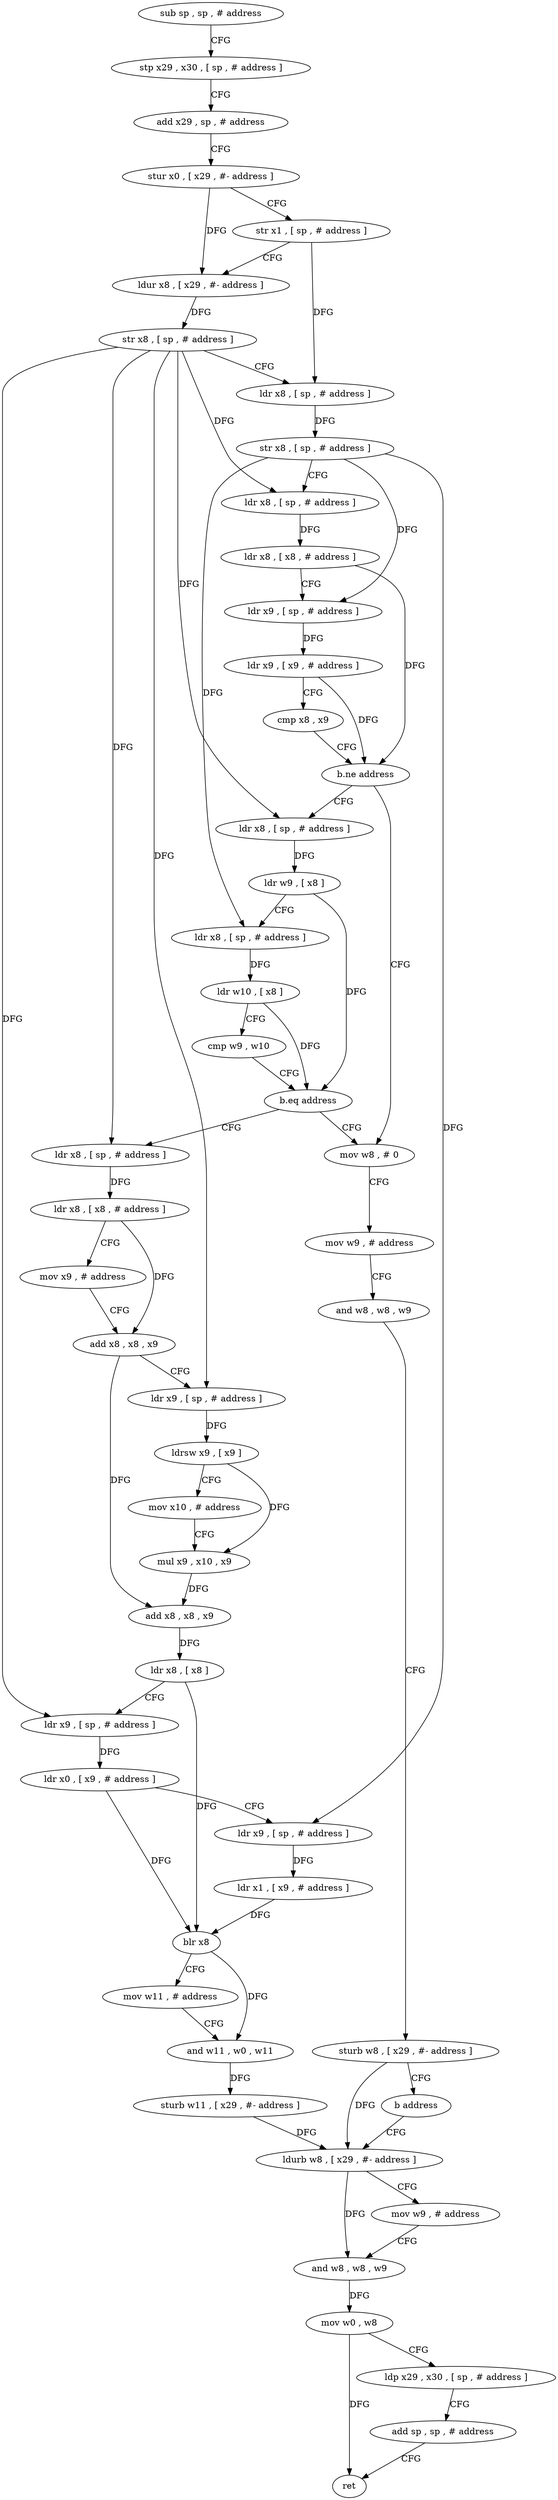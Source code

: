 digraph "func" {
"69504" [label = "sub sp , sp , # address" ]
"69508" [label = "stp x29 , x30 , [ sp , # address ]" ]
"69512" [label = "add x29 , sp , # address" ]
"69516" [label = "stur x0 , [ x29 , #- address ]" ]
"69520" [label = "str x1 , [ sp , # address ]" ]
"69524" [label = "ldur x8 , [ x29 , #- address ]" ]
"69528" [label = "str x8 , [ sp , # address ]" ]
"69532" [label = "ldr x8 , [ sp , # address ]" ]
"69536" [label = "str x8 , [ sp , # address ]" ]
"69540" [label = "ldr x8 , [ sp , # address ]" ]
"69544" [label = "ldr x8 , [ x8 , # address ]" ]
"69548" [label = "ldr x9 , [ sp , # address ]" ]
"69552" [label = "ldr x9 , [ x9 , # address ]" ]
"69556" [label = "cmp x8 , x9" ]
"69560" [label = "b.ne address" ]
"69588" [label = "mov w8 , # 0" ]
"69564" [label = "ldr x8 , [ sp , # address ]" ]
"69592" [label = "mov w9 , # address" ]
"69596" [label = "and w8 , w8 , w9" ]
"69600" [label = "sturb w8 , [ x29 , #- address ]" ]
"69604" [label = "b address" ]
"69680" [label = "ldurb w8 , [ x29 , #- address ]" ]
"69568" [label = "ldr w9 , [ x8 ]" ]
"69572" [label = "ldr x8 , [ sp , # address ]" ]
"69576" [label = "ldr w10 , [ x8 ]" ]
"69580" [label = "cmp w9 , w10" ]
"69584" [label = "b.eq address" ]
"69608" [label = "ldr x8 , [ sp , # address ]" ]
"69684" [label = "mov w9 , # address" ]
"69688" [label = "and w8 , w8 , w9" ]
"69692" [label = "mov w0 , w8" ]
"69696" [label = "ldp x29 , x30 , [ sp , # address ]" ]
"69700" [label = "add sp , sp , # address" ]
"69704" [label = "ret" ]
"69612" [label = "ldr x8 , [ x8 , # address ]" ]
"69616" [label = "mov x9 , # address" ]
"69620" [label = "add x8 , x8 , x9" ]
"69624" [label = "ldr x9 , [ sp , # address ]" ]
"69628" [label = "ldrsw x9 , [ x9 ]" ]
"69632" [label = "mov x10 , # address" ]
"69636" [label = "mul x9 , x10 , x9" ]
"69640" [label = "add x8 , x8 , x9" ]
"69644" [label = "ldr x8 , [ x8 ]" ]
"69648" [label = "ldr x9 , [ sp , # address ]" ]
"69652" [label = "ldr x0 , [ x9 , # address ]" ]
"69656" [label = "ldr x9 , [ sp , # address ]" ]
"69660" [label = "ldr x1 , [ x9 , # address ]" ]
"69664" [label = "blr x8" ]
"69668" [label = "mov w11 , # address" ]
"69672" [label = "and w11 , w0 , w11" ]
"69676" [label = "sturb w11 , [ x29 , #- address ]" ]
"69504" -> "69508" [ label = "CFG" ]
"69508" -> "69512" [ label = "CFG" ]
"69512" -> "69516" [ label = "CFG" ]
"69516" -> "69520" [ label = "CFG" ]
"69516" -> "69524" [ label = "DFG" ]
"69520" -> "69524" [ label = "CFG" ]
"69520" -> "69532" [ label = "DFG" ]
"69524" -> "69528" [ label = "DFG" ]
"69528" -> "69532" [ label = "CFG" ]
"69528" -> "69540" [ label = "DFG" ]
"69528" -> "69564" [ label = "DFG" ]
"69528" -> "69608" [ label = "DFG" ]
"69528" -> "69624" [ label = "DFG" ]
"69528" -> "69648" [ label = "DFG" ]
"69532" -> "69536" [ label = "DFG" ]
"69536" -> "69540" [ label = "CFG" ]
"69536" -> "69548" [ label = "DFG" ]
"69536" -> "69572" [ label = "DFG" ]
"69536" -> "69656" [ label = "DFG" ]
"69540" -> "69544" [ label = "DFG" ]
"69544" -> "69548" [ label = "CFG" ]
"69544" -> "69560" [ label = "DFG" ]
"69548" -> "69552" [ label = "DFG" ]
"69552" -> "69556" [ label = "CFG" ]
"69552" -> "69560" [ label = "DFG" ]
"69556" -> "69560" [ label = "CFG" ]
"69560" -> "69588" [ label = "CFG" ]
"69560" -> "69564" [ label = "CFG" ]
"69588" -> "69592" [ label = "CFG" ]
"69564" -> "69568" [ label = "DFG" ]
"69592" -> "69596" [ label = "CFG" ]
"69596" -> "69600" [ label = "CFG" ]
"69600" -> "69604" [ label = "CFG" ]
"69600" -> "69680" [ label = "DFG" ]
"69604" -> "69680" [ label = "CFG" ]
"69680" -> "69684" [ label = "CFG" ]
"69680" -> "69688" [ label = "DFG" ]
"69568" -> "69572" [ label = "CFG" ]
"69568" -> "69584" [ label = "DFG" ]
"69572" -> "69576" [ label = "DFG" ]
"69576" -> "69580" [ label = "CFG" ]
"69576" -> "69584" [ label = "DFG" ]
"69580" -> "69584" [ label = "CFG" ]
"69584" -> "69608" [ label = "CFG" ]
"69584" -> "69588" [ label = "CFG" ]
"69608" -> "69612" [ label = "DFG" ]
"69684" -> "69688" [ label = "CFG" ]
"69688" -> "69692" [ label = "DFG" ]
"69692" -> "69696" [ label = "CFG" ]
"69692" -> "69704" [ label = "DFG" ]
"69696" -> "69700" [ label = "CFG" ]
"69700" -> "69704" [ label = "CFG" ]
"69612" -> "69616" [ label = "CFG" ]
"69612" -> "69620" [ label = "DFG" ]
"69616" -> "69620" [ label = "CFG" ]
"69620" -> "69624" [ label = "CFG" ]
"69620" -> "69640" [ label = "DFG" ]
"69624" -> "69628" [ label = "DFG" ]
"69628" -> "69632" [ label = "CFG" ]
"69628" -> "69636" [ label = "DFG" ]
"69632" -> "69636" [ label = "CFG" ]
"69636" -> "69640" [ label = "DFG" ]
"69640" -> "69644" [ label = "DFG" ]
"69644" -> "69648" [ label = "CFG" ]
"69644" -> "69664" [ label = "DFG" ]
"69648" -> "69652" [ label = "DFG" ]
"69652" -> "69656" [ label = "CFG" ]
"69652" -> "69664" [ label = "DFG" ]
"69656" -> "69660" [ label = "DFG" ]
"69660" -> "69664" [ label = "DFG" ]
"69664" -> "69668" [ label = "CFG" ]
"69664" -> "69672" [ label = "DFG" ]
"69668" -> "69672" [ label = "CFG" ]
"69672" -> "69676" [ label = "DFG" ]
"69676" -> "69680" [ label = "DFG" ]
}
